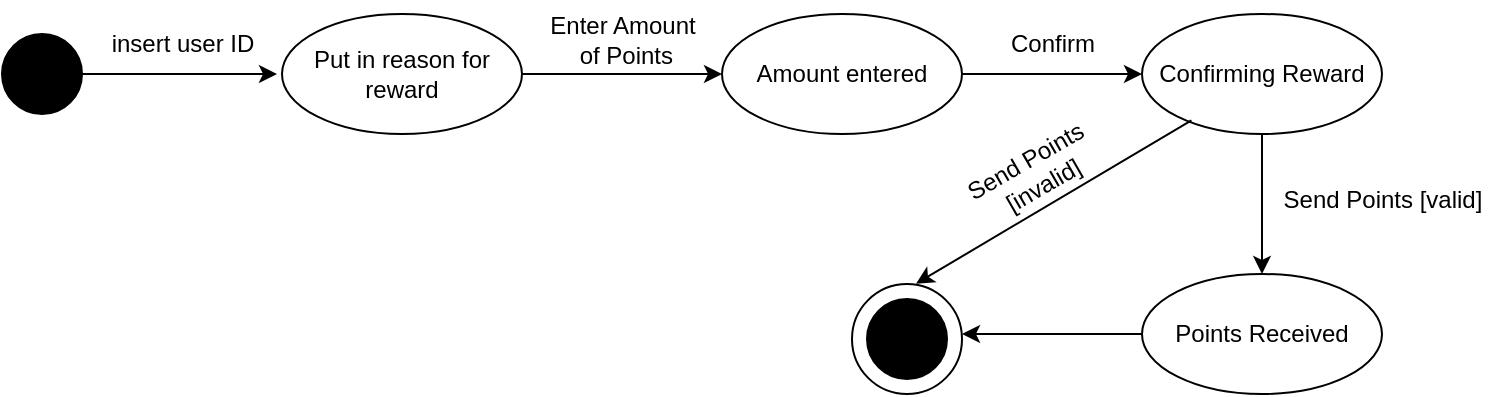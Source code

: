 <mxfile scale="1" border="0" version="23.1.4" type="device">
  <diagram name="Page-1" id="C5eJdvvLRLpj0kCeoj5C">
    <mxGraphModel dx="1434" dy="822" grid="1" gridSize="10" guides="1" tooltips="1" connect="1" arrows="1" fold="1" page="1" pageScale="1" pageWidth="850" pageHeight="1100" math="0" shadow="0">
      <root>
        <mxCell id="0" />
        <mxCell id="1" parent="0" />
        <mxCell id="LuoFmleVfXX2ZN7kxHwU-19" value="" style="edgeStyle=orthogonalEdgeStyle;rounded=0;orthogonalLoop=1;jettySize=auto;html=1;" parent="1" source="m1-u2TJAcXCcuv39WsT8-2" edge="1">
          <mxGeometry relative="1" as="geometry">
            <mxPoint x="177.5" y="180" as="targetPoint" />
          </mxGeometry>
        </mxCell>
        <mxCell id="m1-u2TJAcXCcuv39WsT8-2" value="" style="ellipse;whiteSpace=wrap;html=1;aspect=fixed;fillColor=#000000;" parent="1" vertex="1">
          <mxGeometry x="40" y="160" width="40" height="40" as="geometry" />
        </mxCell>
        <mxCell id="m1-u2TJAcXCcuv39WsT8-52" value="" style="group" parent="1" vertex="1" connectable="0">
          <mxGeometry x="465" y="285" width="55" height="55" as="geometry" />
        </mxCell>
        <mxCell id="m1-u2TJAcXCcuv39WsT8-53" value="" style="ellipse;whiteSpace=wrap;html=1;aspect=fixed;gradientColor=default;fillColor=none;" parent="m1-u2TJAcXCcuv39WsT8-52" vertex="1">
          <mxGeometry width="55" height="55" as="geometry" />
        </mxCell>
        <mxCell id="m1-u2TJAcXCcuv39WsT8-54" value="" style="ellipse;whiteSpace=wrap;html=1;aspect=fixed;fillColor=#000000;" parent="m1-u2TJAcXCcuv39WsT8-52" vertex="1">
          <mxGeometry x="7.5" y="7.5" width="40" height="40" as="geometry" />
        </mxCell>
        <mxCell id="LuoFmleVfXX2ZN7kxHwU-37" value="" style="edgeStyle=orthogonalEdgeStyle;rounded=0;orthogonalLoop=1;jettySize=auto;html=1;" parent="1" source="LuoFmleVfXX2ZN7kxHwU-33" target="LuoFmleVfXX2ZN7kxHwU-34" edge="1">
          <mxGeometry relative="1" as="geometry" />
        </mxCell>
        <mxCell id="LuoFmleVfXX2ZN7kxHwU-33" value="Put in reason for reward" style="ellipse;whiteSpace=wrap;html=1;" parent="1" vertex="1">
          <mxGeometry x="180" y="150" width="120" height="60" as="geometry" />
        </mxCell>
        <mxCell id="LuoFmleVfXX2ZN7kxHwU-38" value="" style="edgeStyle=orthogonalEdgeStyle;rounded=0;orthogonalLoop=1;jettySize=auto;html=1;" parent="1" source="LuoFmleVfXX2ZN7kxHwU-34" target="LuoFmleVfXX2ZN7kxHwU-35" edge="1">
          <mxGeometry relative="1" as="geometry" />
        </mxCell>
        <mxCell id="LuoFmleVfXX2ZN7kxHwU-34" value="Amount entered" style="ellipse;whiteSpace=wrap;html=1;" parent="1" vertex="1">
          <mxGeometry x="400" y="150" width="120" height="60" as="geometry" />
        </mxCell>
        <mxCell id="LuoFmleVfXX2ZN7kxHwU-39" value="" style="edgeStyle=orthogonalEdgeStyle;rounded=0;orthogonalLoop=1;jettySize=auto;html=1;" parent="1" source="LuoFmleVfXX2ZN7kxHwU-35" target="LuoFmleVfXX2ZN7kxHwU-36" edge="1">
          <mxGeometry relative="1" as="geometry" />
        </mxCell>
        <mxCell id="LuoFmleVfXX2ZN7kxHwU-35" value="Confirming Reward" style="ellipse;whiteSpace=wrap;html=1;" parent="1" vertex="1">
          <mxGeometry x="610" y="150" width="120" height="60" as="geometry" />
        </mxCell>
        <mxCell id="LuoFmleVfXX2ZN7kxHwU-46" value="" style="edgeStyle=orthogonalEdgeStyle;rounded=0;orthogonalLoop=1;jettySize=auto;html=1;" parent="1" source="LuoFmleVfXX2ZN7kxHwU-36" edge="1">
          <mxGeometry relative="1" as="geometry">
            <mxPoint x="520" y="310" as="targetPoint" />
          </mxGeometry>
        </mxCell>
        <mxCell id="LuoFmleVfXX2ZN7kxHwU-36" value="Points Received" style="ellipse;whiteSpace=wrap;html=1;" parent="1" vertex="1">
          <mxGeometry x="610" y="280" width="120" height="60" as="geometry" />
        </mxCell>
        <mxCell id="LuoFmleVfXX2ZN7kxHwU-42" value="insert user ID" style="text;html=1;align=center;verticalAlign=middle;resizable=0;points=[];autosize=1;strokeColor=none;fillColor=none;" parent="1" vertex="1">
          <mxGeometry x="80" y="150" width="100" height="30" as="geometry" />
        </mxCell>
        <mxCell id="LuoFmleVfXX2ZN7kxHwU-43" value="&lt;div&gt;Enter Amount&lt;/div&gt;&lt;div&gt;&amp;nbsp;of Points&lt;/div&gt;" style="text;html=1;align=center;verticalAlign=middle;resizable=0;points=[];autosize=1;strokeColor=none;fillColor=none;" parent="1" vertex="1">
          <mxGeometry x="300" y="143" width="100" height="40" as="geometry" />
        </mxCell>
        <mxCell id="LuoFmleVfXX2ZN7kxHwU-44" value="Confirm" style="text;html=1;align=center;verticalAlign=middle;resizable=0;points=[];autosize=1;strokeColor=none;fillColor=none;" parent="1" vertex="1">
          <mxGeometry x="530" y="150" width="70" height="30" as="geometry" />
        </mxCell>
        <mxCell id="LuoFmleVfXX2ZN7kxHwU-49" value="Send Points [valid]" style="text;html=1;align=center;verticalAlign=middle;resizable=0;points=[];autosize=1;strokeColor=none;fillColor=none;" parent="1" vertex="1">
          <mxGeometry x="670" y="228" width="120" height="30" as="geometry" />
        </mxCell>
        <mxCell id="LuoFmleVfXX2ZN7kxHwU-50" value="" style="endArrow=classic;html=1;rounded=0;exitX=0.206;exitY=0.886;exitDx=0;exitDy=0;exitPerimeter=0;entryX=0.582;entryY=-0.003;entryDx=0;entryDy=0;entryPerimeter=0;" parent="1" source="LuoFmleVfXX2ZN7kxHwU-35" target="m1-u2TJAcXCcuv39WsT8-53" edge="1">
          <mxGeometry width="50" height="50" relative="1" as="geometry">
            <mxPoint x="390" y="320" as="sourcePoint" />
            <mxPoint x="440" y="270" as="targetPoint" />
          </mxGeometry>
        </mxCell>
        <mxCell id="LuoFmleVfXX2ZN7kxHwU-51" value="&lt;div&gt;Send Points&lt;/div&gt;&lt;div&gt;&amp;nbsp;[invalid]&lt;/div&gt;" style="text;html=1;align=center;verticalAlign=middle;resizable=0;points=[];autosize=1;strokeColor=none;fillColor=none;rotation=-30;" parent="1" vertex="1">
          <mxGeometry x="510" y="210" width="90" height="40" as="geometry" />
        </mxCell>
      </root>
    </mxGraphModel>
  </diagram>
</mxfile>
